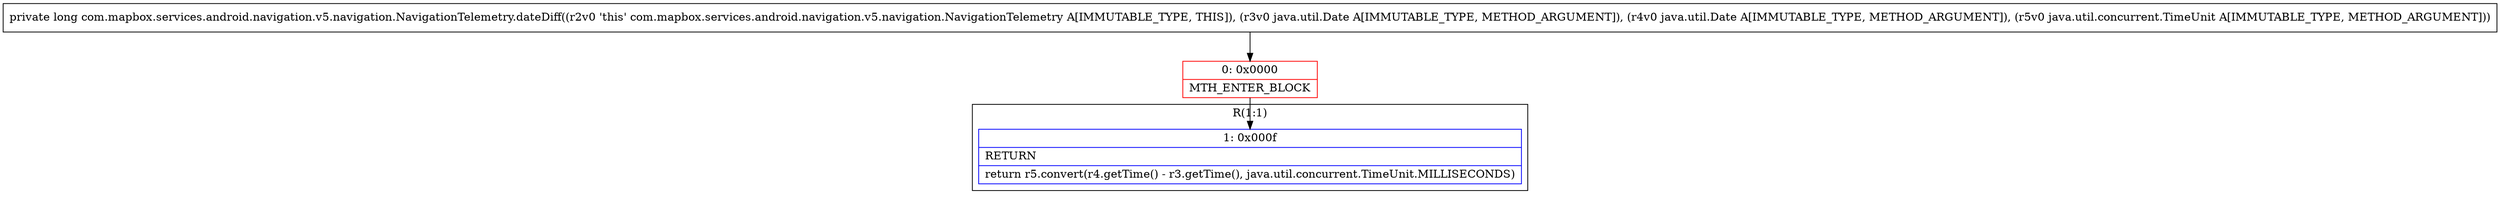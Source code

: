 digraph "CFG forcom.mapbox.services.android.navigation.v5.navigation.NavigationTelemetry.dateDiff(Ljava\/util\/Date;Ljava\/util\/Date;Ljava\/util\/concurrent\/TimeUnit;)J" {
subgraph cluster_Region_835416634 {
label = "R(1:1)";
node [shape=record,color=blue];
Node_1 [shape=record,label="{1\:\ 0x000f|RETURN\l|return r5.convert(r4.getTime() \- r3.getTime(), java.util.concurrent.TimeUnit.MILLISECONDS)\l}"];
}
Node_0 [shape=record,color=red,label="{0\:\ 0x0000|MTH_ENTER_BLOCK\l}"];
MethodNode[shape=record,label="{private long com.mapbox.services.android.navigation.v5.navigation.NavigationTelemetry.dateDiff((r2v0 'this' com.mapbox.services.android.navigation.v5.navigation.NavigationTelemetry A[IMMUTABLE_TYPE, THIS]), (r3v0 java.util.Date A[IMMUTABLE_TYPE, METHOD_ARGUMENT]), (r4v0 java.util.Date A[IMMUTABLE_TYPE, METHOD_ARGUMENT]), (r5v0 java.util.concurrent.TimeUnit A[IMMUTABLE_TYPE, METHOD_ARGUMENT])) }"];
MethodNode -> Node_0;
Node_0 -> Node_1;
}

